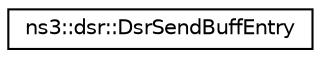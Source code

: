 digraph "Graphical Class Hierarchy"
{
 // LATEX_PDF_SIZE
  edge [fontname="Helvetica",fontsize="10",labelfontname="Helvetica",labelfontsize="10"];
  node [fontname="Helvetica",fontsize="10",shape=record];
  rankdir="LR";
  Node0 [label="ns3::dsr::DsrSendBuffEntry",height=0.2,width=0.4,color="black", fillcolor="white", style="filled",URL="$classns3_1_1dsr_1_1_dsr_send_buff_entry.html",tooltip="DSR Send Buffer Entry."];
}
